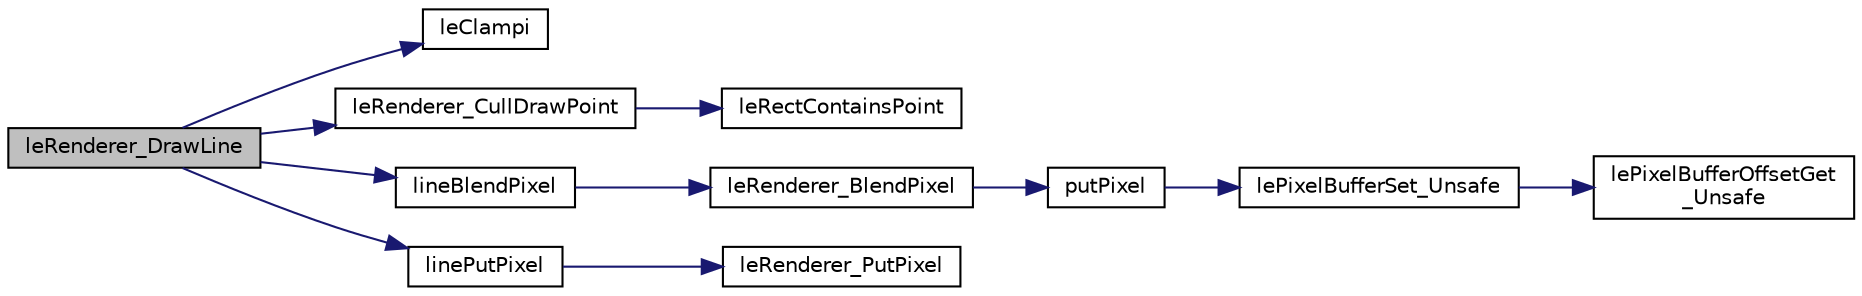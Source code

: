 digraph "leRenderer_DrawLine"
{
 // LATEX_PDF_SIZE
  edge [fontname="Helvetica",fontsize="10",labelfontname="Helvetica",labelfontsize="10"];
  node [fontname="Helvetica",fontsize="10",shape=record];
  rankdir="LR";
  Node1 [label="leRenderer_DrawLine",height=0.2,width=0.4,color="black", fillcolor="grey75", style="filled", fontcolor="black",tooltip=" "];
  Node1 -> Node2 [color="midnightblue",fontsize="10",style="solid",fontname="Helvetica"];
  Node2 [label="leClampi",height=0.2,width=0.4,color="black", fillcolor="white", style="filled",URL="$legato__math_8c.html#affae9f4108ffcaa4874007c797638977",tooltip=" "];
  Node1 -> Node3 [color="midnightblue",fontsize="10",style="solid",fontname="Helvetica"];
  Node3 [label="leRenderer_CullDrawPoint",height=0.2,width=0.4,color="black", fillcolor="white", style="filled",URL="$legato__renderer_8c.html#af25140185a935b0973d55d49eb480fcd",tooltip=" "];
  Node3 -> Node4 [color="midnightblue",fontsize="10",style="solid",fontname="Helvetica"];
  Node4 [label="leRectContainsPoint",height=0.2,width=0.4,color="black", fillcolor="white", style="filled",URL="$legato__rect_8c.html#af3d4b3e3b867d2a34f75985366000b97",tooltip=" "];
  Node1 -> Node5 [color="midnightblue",fontsize="10",style="solid",fontname="Helvetica"];
  Node5 [label="lineBlendPixel",height=0.2,width=0.4,color="black", fillcolor="white", style="filled",URL="$legato__draw__line_8c.html#a1b51112eb5f19a13b8123ed37251ff49",tooltip=" "];
  Node5 -> Node6 [color="midnightblue",fontsize="10",style="solid",fontname="Helvetica"];
  Node6 [label="leRenderer_BlendPixel",height=0.2,width=0.4,color="black", fillcolor="white", style="filled",URL="$legato__draw_8c.html#af81f2f4cfe7f8a0412174677151a41b8",tooltip=" "];
  Node6 -> Node7 [color="midnightblue",fontsize="10",style="solid",fontname="Helvetica"];
  Node7 [label="putPixel",height=0.2,width=0.4,color="black", fillcolor="white", style="filled",URL="$legato__draw_8c.html#a44d112db78ddddd19c61056a816967f6",tooltip=" "];
  Node7 -> Node8 [color="midnightblue",fontsize="10",style="solid",fontname="Helvetica"];
  Node8 [label="lePixelBufferSet_Unsafe",height=0.2,width=0.4,color="black", fillcolor="white", style="filled",URL="$legato__pixelbuffer_8c.html#a59ec7b62436ec8e72b5627c4ac04e4e5",tooltip=" "];
  Node8 -> Node9 [color="midnightblue",fontsize="10",style="solid",fontname="Helvetica"];
  Node9 [label="lePixelBufferOffsetGet\l_Unsafe",height=0.2,width=0.4,color="black", fillcolor="white", style="filled",URL="$legato__pixelbuffer_8c.html#a4755b271a3f8b3550828220a46ff39e8",tooltip=" "];
  Node1 -> Node10 [color="midnightblue",fontsize="10",style="solid",fontname="Helvetica"];
  Node10 [label="linePutPixel",height=0.2,width=0.4,color="black", fillcolor="white", style="filled",URL="$legato__draw__line_8c.html#a96b404e6a7ebf9b403e787cb7b0c3c7f",tooltip=" "];
  Node10 -> Node11 [color="midnightblue",fontsize="10",style="solid",fontname="Helvetica"];
  Node11 [label="leRenderer_PutPixel",height=0.2,width=0.4,color="black", fillcolor="white", style="filled",URL="$legato__draw_8c.html#a5bd8b3cb9a506b9253c8f3dcf1b8df31",tooltip=" "];
}
